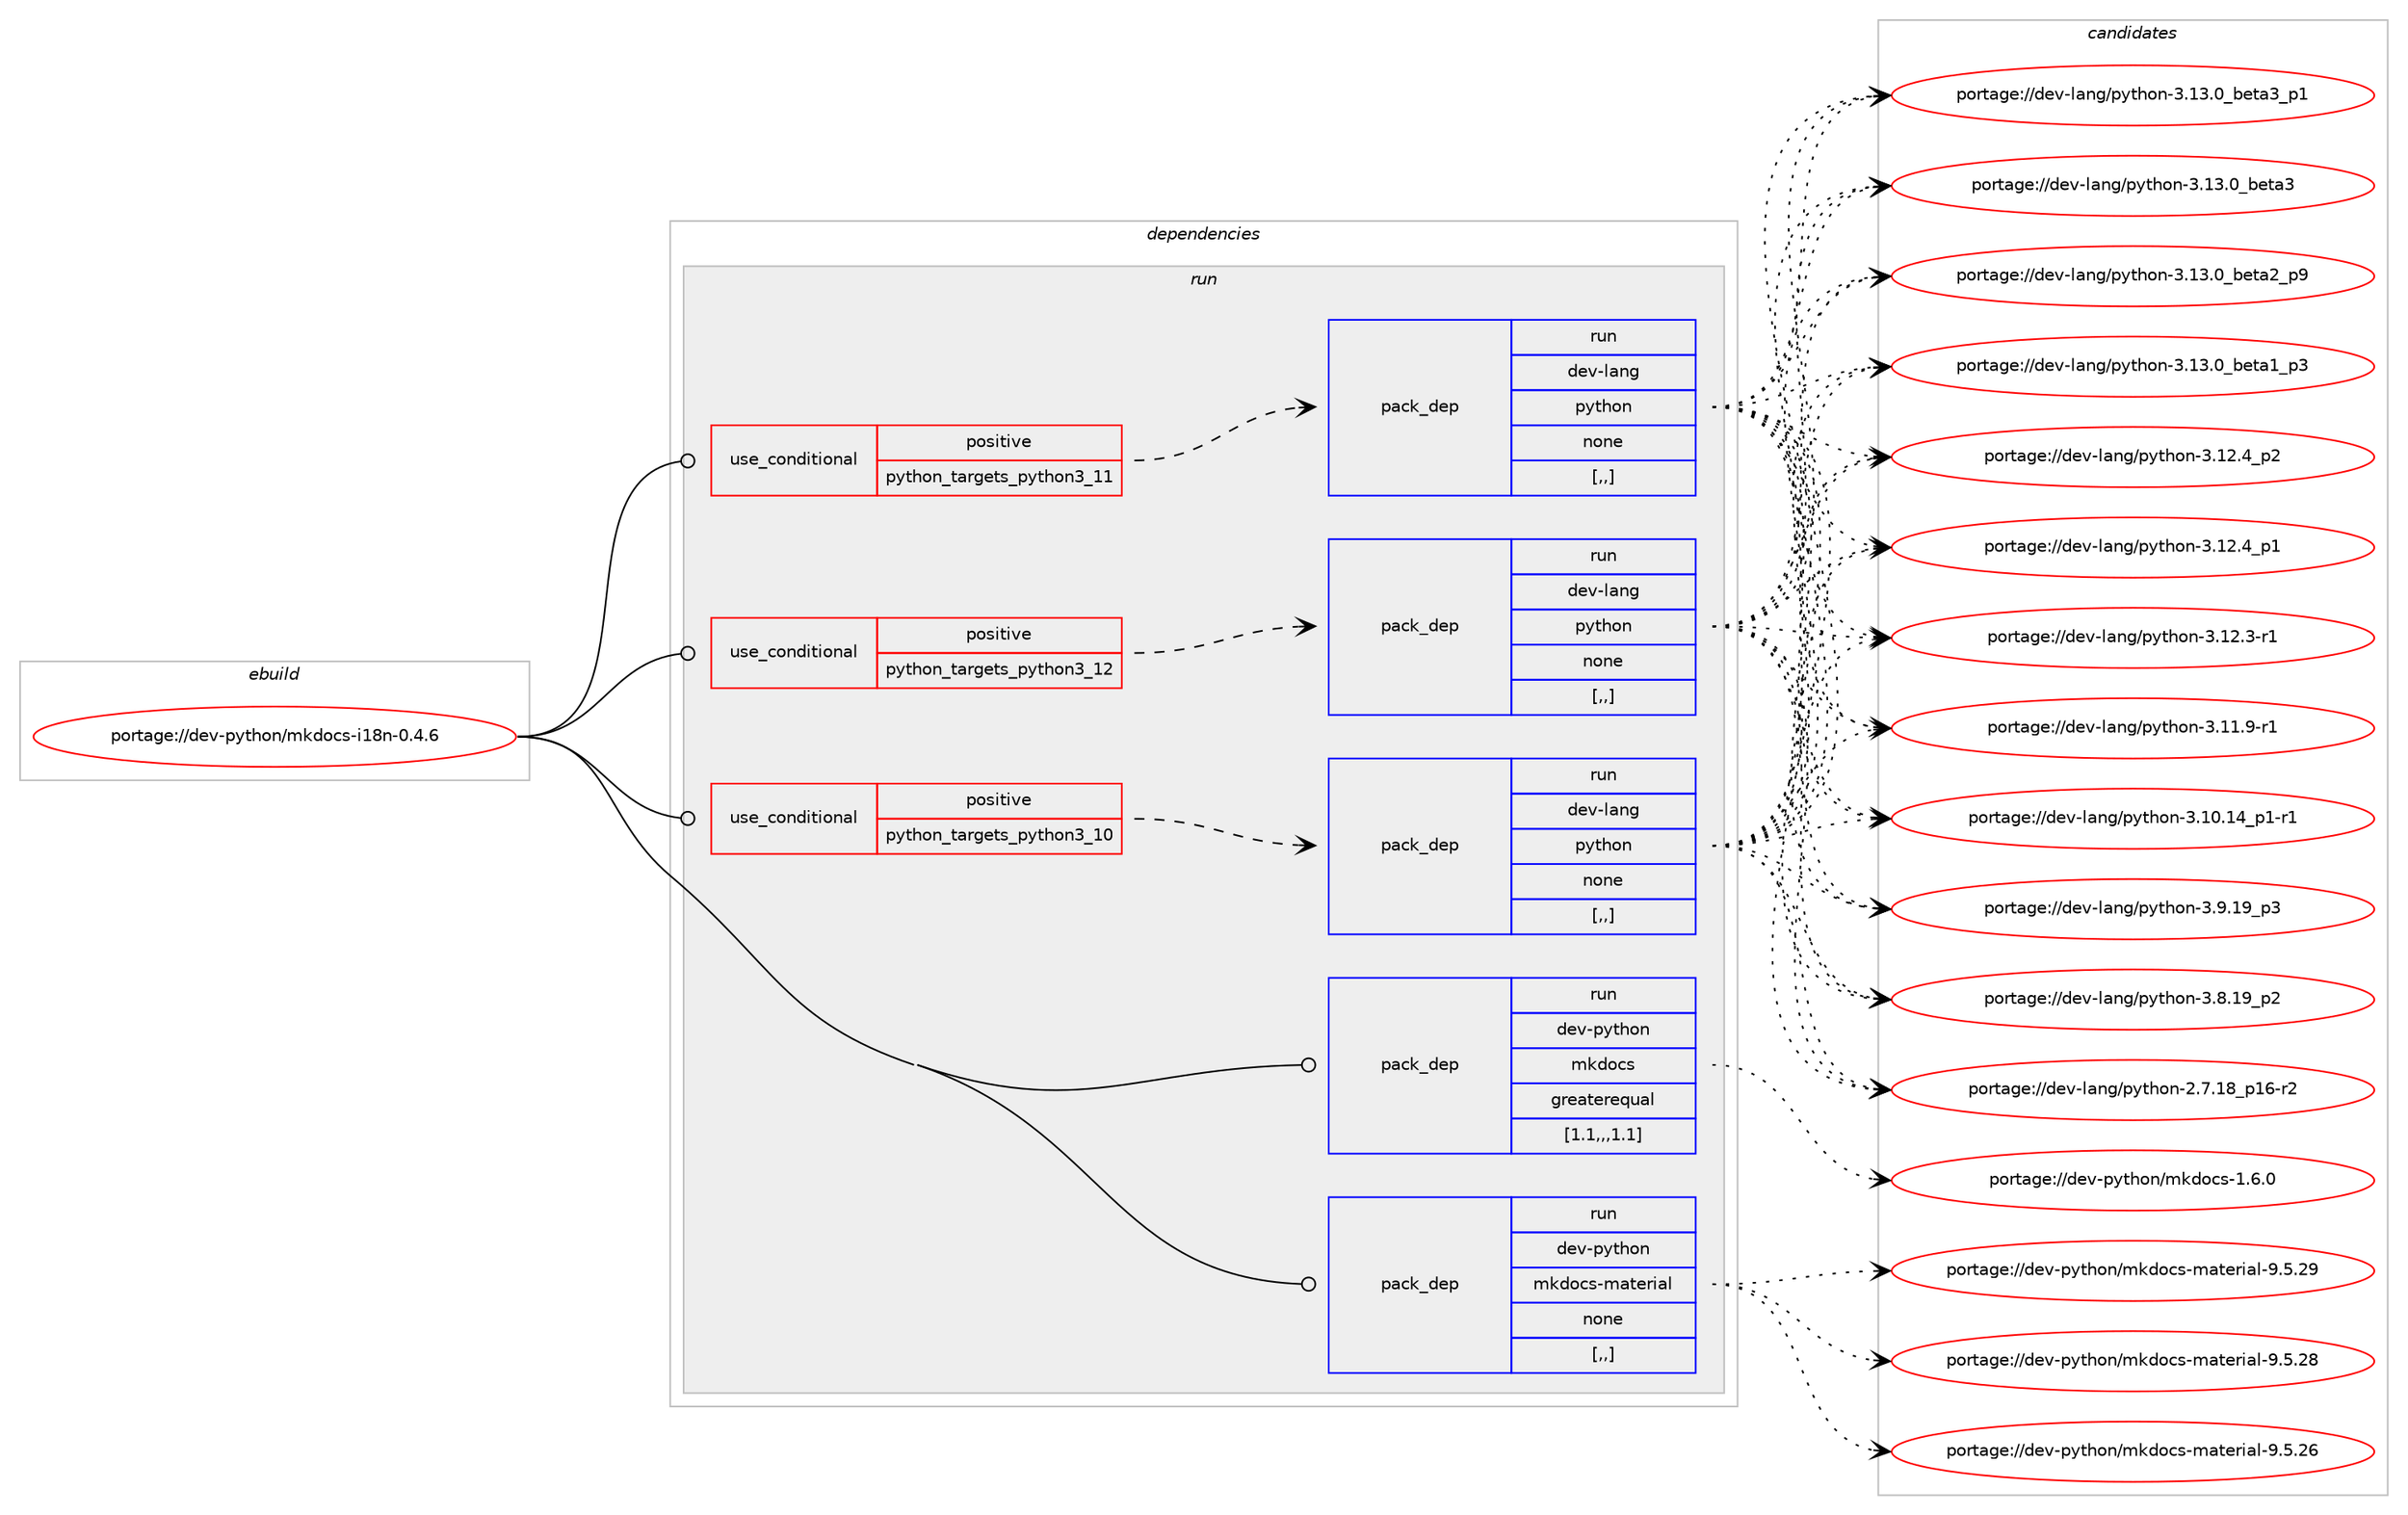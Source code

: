 digraph prolog {

# *************
# Graph options
# *************

newrank=true;
concentrate=true;
compound=true;
graph [rankdir=LR,fontname=Helvetica,fontsize=10,ranksep=1.5];#, ranksep=2.5, nodesep=0.2];
edge  [arrowhead=vee];
node  [fontname=Helvetica,fontsize=10];

# **********
# The ebuild
# **********

subgraph cluster_leftcol {
color=gray;
label=<<i>ebuild</i>>;
id [label="portage://dev-python/mkdocs-i18n-0.4.6", color=red, width=4, href="../dev-python/mkdocs-i18n-0.4.6.svg"];
}

# ****************
# The dependencies
# ****************

subgraph cluster_midcol {
color=gray;
label=<<i>dependencies</i>>;
subgraph cluster_compile {
fillcolor="#eeeeee";
style=filled;
label=<<i>compile</i>>;
}
subgraph cluster_compileandrun {
fillcolor="#eeeeee";
style=filled;
label=<<i>compile and run</i>>;
}
subgraph cluster_run {
fillcolor="#eeeeee";
style=filled;
label=<<i>run</i>>;
subgraph cond34801 {
dependency151109 [label=<<TABLE BORDER="0" CELLBORDER="1" CELLSPACING="0" CELLPADDING="4"><TR><TD ROWSPAN="3" CELLPADDING="10">use_conditional</TD></TR><TR><TD>positive</TD></TR><TR><TD>python_targets_python3_10</TD></TR></TABLE>>, shape=none, color=red];
subgraph pack115059 {
dependency151110 [label=<<TABLE BORDER="0" CELLBORDER="1" CELLSPACING="0" CELLPADDING="4" WIDTH="220"><TR><TD ROWSPAN="6" CELLPADDING="30">pack_dep</TD></TR><TR><TD WIDTH="110">run</TD></TR><TR><TD>dev-lang</TD></TR><TR><TD>python</TD></TR><TR><TD>none</TD></TR><TR><TD>[,,]</TD></TR></TABLE>>, shape=none, color=blue];
}
dependency151109:e -> dependency151110:w [weight=20,style="dashed",arrowhead="vee"];
}
id:e -> dependency151109:w [weight=20,style="solid",arrowhead="odot"];
subgraph cond34802 {
dependency151111 [label=<<TABLE BORDER="0" CELLBORDER="1" CELLSPACING="0" CELLPADDING="4"><TR><TD ROWSPAN="3" CELLPADDING="10">use_conditional</TD></TR><TR><TD>positive</TD></TR><TR><TD>python_targets_python3_11</TD></TR></TABLE>>, shape=none, color=red];
subgraph pack115060 {
dependency151112 [label=<<TABLE BORDER="0" CELLBORDER="1" CELLSPACING="0" CELLPADDING="4" WIDTH="220"><TR><TD ROWSPAN="6" CELLPADDING="30">pack_dep</TD></TR><TR><TD WIDTH="110">run</TD></TR><TR><TD>dev-lang</TD></TR><TR><TD>python</TD></TR><TR><TD>none</TD></TR><TR><TD>[,,]</TD></TR></TABLE>>, shape=none, color=blue];
}
dependency151111:e -> dependency151112:w [weight=20,style="dashed",arrowhead="vee"];
}
id:e -> dependency151111:w [weight=20,style="solid",arrowhead="odot"];
subgraph cond34803 {
dependency151113 [label=<<TABLE BORDER="0" CELLBORDER="1" CELLSPACING="0" CELLPADDING="4"><TR><TD ROWSPAN="3" CELLPADDING="10">use_conditional</TD></TR><TR><TD>positive</TD></TR><TR><TD>python_targets_python3_12</TD></TR></TABLE>>, shape=none, color=red];
subgraph pack115061 {
dependency151114 [label=<<TABLE BORDER="0" CELLBORDER="1" CELLSPACING="0" CELLPADDING="4" WIDTH="220"><TR><TD ROWSPAN="6" CELLPADDING="30">pack_dep</TD></TR><TR><TD WIDTH="110">run</TD></TR><TR><TD>dev-lang</TD></TR><TR><TD>python</TD></TR><TR><TD>none</TD></TR><TR><TD>[,,]</TD></TR></TABLE>>, shape=none, color=blue];
}
dependency151113:e -> dependency151114:w [weight=20,style="dashed",arrowhead="vee"];
}
id:e -> dependency151113:w [weight=20,style="solid",arrowhead="odot"];
subgraph pack115062 {
dependency151115 [label=<<TABLE BORDER="0" CELLBORDER="1" CELLSPACING="0" CELLPADDING="4" WIDTH="220"><TR><TD ROWSPAN="6" CELLPADDING="30">pack_dep</TD></TR><TR><TD WIDTH="110">run</TD></TR><TR><TD>dev-python</TD></TR><TR><TD>mkdocs</TD></TR><TR><TD>greaterequal</TD></TR><TR><TD>[1.1,,,1.1]</TD></TR></TABLE>>, shape=none, color=blue];
}
id:e -> dependency151115:w [weight=20,style="solid",arrowhead="odot"];
subgraph pack115063 {
dependency151116 [label=<<TABLE BORDER="0" CELLBORDER="1" CELLSPACING="0" CELLPADDING="4" WIDTH="220"><TR><TD ROWSPAN="6" CELLPADDING="30">pack_dep</TD></TR><TR><TD WIDTH="110">run</TD></TR><TR><TD>dev-python</TD></TR><TR><TD>mkdocs-material</TD></TR><TR><TD>none</TD></TR><TR><TD>[,,]</TD></TR></TABLE>>, shape=none, color=blue];
}
id:e -> dependency151116:w [weight=20,style="solid",arrowhead="odot"];
}
}

# **************
# The candidates
# **************

subgraph cluster_choices {
rank=same;
color=gray;
label=<<i>candidates</i>>;

subgraph choice115059 {
color=black;
nodesep=1;
choice10010111845108971101034711212111610411111045514649514648959810111697519511249 [label="portage://dev-lang/python-3.13.0_beta3_p1", color=red, width=4,href="../dev-lang/python-3.13.0_beta3_p1.svg"];
choice1001011184510897110103471121211161041111104551464951464895981011169751 [label="portage://dev-lang/python-3.13.0_beta3", color=red, width=4,href="../dev-lang/python-3.13.0_beta3.svg"];
choice10010111845108971101034711212111610411111045514649514648959810111697509511257 [label="portage://dev-lang/python-3.13.0_beta2_p9", color=red, width=4,href="../dev-lang/python-3.13.0_beta2_p9.svg"];
choice10010111845108971101034711212111610411111045514649514648959810111697499511251 [label="portage://dev-lang/python-3.13.0_beta1_p3", color=red, width=4,href="../dev-lang/python-3.13.0_beta1_p3.svg"];
choice100101118451089711010347112121116104111110455146495046529511250 [label="portage://dev-lang/python-3.12.4_p2", color=red, width=4,href="../dev-lang/python-3.12.4_p2.svg"];
choice100101118451089711010347112121116104111110455146495046529511249 [label="portage://dev-lang/python-3.12.4_p1", color=red, width=4,href="../dev-lang/python-3.12.4_p1.svg"];
choice100101118451089711010347112121116104111110455146495046514511449 [label="portage://dev-lang/python-3.12.3-r1", color=red, width=4,href="../dev-lang/python-3.12.3-r1.svg"];
choice100101118451089711010347112121116104111110455146494946574511449 [label="portage://dev-lang/python-3.11.9-r1", color=red, width=4,href="../dev-lang/python-3.11.9-r1.svg"];
choice100101118451089711010347112121116104111110455146494846495295112494511449 [label="portage://dev-lang/python-3.10.14_p1-r1", color=red, width=4,href="../dev-lang/python-3.10.14_p1-r1.svg"];
choice100101118451089711010347112121116104111110455146574649579511251 [label="portage://dev-lang/python-3.9.19_p3", color=red, width=4,href="../dev-lang/python-3.9.19_p3.svg"];
choice100101118451089711010347112121116104111110455146564649579511250 [label="portage://dev-lang/python-3.8.19_p2", color=red, width=4,href="../dev-lang/python-3.8.19_p2.svg"];
choice100101118451089711010347112121116104111110455046554649569511249544511450 [label="portage://dev-lang/python-2.7.18_p16-r2", color=red, width=4,href="../dev-lang/python-2.7.18_p16-r2.svg"];
dependency151110:e -> choice10010111845108971101034711212111610411111045514649514648959810111697519511249:w [style=dotted,weight="100"];
dependency151110:e -> choice1001011184510897110103471121211161041111104551464951464895981011169751:w [style=dotted,weight="100"];
dependency151110:e -> choice10010111845108971101034711212111610411111045514649514648959810111697509511257:w [style=dotted,weight="100"];
dependency151110:e -> choice10010111845108971101034711212111610411111045514649514648959810111697499511251:w [style=dotted,weight="100"];
dependency151110:e -> choice100101118451089711010347112121116104111110455146495046529511250:w [style=dotted,weight="100"];
dependency151110:e -> choice100101118451089711010347112121116104111110455146495046529511249:w [style=dotted,weight="100"];
dependency151110:e -> choice100101118451089711010347112121116104111110455146495046514511449:w [style=dotted,weight="100"];
dependency151110:e -> choice100101118451089711010347112121116104111110455146494946574511449:w [style=dotted,weight="100"];
dependency151110:e -> choice100101118451089711010347112121116104111110455146494846495295112494511449:w [style=dotted,weight="100"];
dependency151110:e -> choice100101118451089711010347112121116104111110455146574649579511251:w [style=dotted,weight="100"];
dependency151110:e -> choice100101118451089711010347112121116104111110455146564649579511250:w [style=dotted,weight="100"];
dependency151110:e -> choice100101118451089711010347112121116104111110455046554649569511249544511450:w [style=dotted,weight="100"];
}
subgraph choice115060 {
color=black;
nodesep=1;
choice10010111845108971101034711212111610411111045514649514648959810111697519511249 [label="portage://dev-lang/python-3.13.0_beta3_p1", color=red, width=4,href="../dev-lang/python-3.13.0_beta3_p1.svg"];
choice1001011184510897110103471121211161041111104551464951464895981011169751 [label="portage://dev-lang/python-3.13.0_beta3", color=red, width=4,href="../dev-lang/python-3.13.0_beta3.svg"];
choice10010111845108971101034711212111610411111045514649514648959810111697509511257 [label="portage://dev-lang/python-3.13.0_beta2_p9", color=red, width=4,href="../dev-lang/python-3.13.0_beta2_p9.svg"];
choice10010111845108971101034711212111610411111045514649514648959810111697499511251 [label="portage://dev-lang/python-3.13.0_beta1_p3", color=red, width=4,href="../dev-lang/python-3.13.0_beta1_p3.svg"];
choice100101118451089711010347112121116104111110455146495046529511250 [label="portage://dev-lang/python-3.12.4_p2", color=red, width=4,href="../dev-lang/python-3.12.4_p2.svg"];
choice100101118451089711010347112121116104111110455146495046529511249 [label="portage://dev-lang/python-3.12.4_p1", color=red, width=4,href="../dev-lang/python-3.12.4_p1.svg"];
choice100101118451089711010347112121116104111110455146495046514511449 [label="portage://dev-lang/python-3.12.3-r1", color=red, width=4,href="../dev-lang/python-3.12.3-r1.svg"];
choice100101118451089711010347112121116104111110455146494946574511449 [label="portage://dev-lang/python-3.11.9-r1", color=red, width=4,href="../dev-lang/python-3.11.9-r1.svg"];
choice100101118451089711010347112121116104111110455146494846495295112494511449 [label="portage://dev-lang/python-3.10.14_p1-r1", color=red, width=4,href="../dev-lang/python-3.10.14_p1-r1.svg"];
choice100101118451089711010347112121116104111110455146574649579511251 [label="portage://dev-lang/python-3.9.19_p3", color=red, width=4,href="../dev-lang/python-3.9.19_p3.svg"];
choice100101118451089711010347112121116104111110455146564649579511250 [label="portage://dev-lang/python-3.8.19_p2", color=red, width=4,href="../dev-lang/python-3.8.19_p2.svg"];
choice100101118451089711010347112121116104111110455046554649569511249544511450 [label="portage://dev-lang/python-2.7.18_p16-r2", color=red, width=4,href="../dev-lang/python-2.7.18_p16-r2.svg"];
dependency151112:e -> choice10010111845108971101034711212111610411111045514649514648959810111697519511249:w [style=dotted,weight="100"];
dependency151112:e -> choice1001011184510897110103471121211161041111104551464951464895981011169751:w [style=dotted,weight="100"];
dependency151112:e -> choice10010111845108971101034711212111610411111045514649514648959810111697509511257:w [style=dotted,weight="100"];
dependency151112:e -> choice10010111845108971101034711212111610411111045514649514648959810111697499511251:w [style=dotted,weight="100"];
dependency151112:e -> choice100101118451089711010347112121116104111110455146495046529511250:w [style=dotted,weight="100"];
dependency151112:e -> choice100101118451089711010347112121116104111110455146495046529511249:w [style=dotted,weight="100"];
dependency151112:e -> choice100101118451089711010347112121116104111110455146495046514511449:w [style=dotted,weight="100"];
dependency151112:e -> choice100101118451089711010347112121116104111110455146494946574511449:w [style=dotted,weight="100"];
dependency151112:e -> choice100101118451089711010347112121116104111110455146494846495295112494511449:w [style=dotted,weight="100"];
dependency151112:e -> choice100101118451089711010347112121116104111110455146574649579511251:w [style=dotted,weight="100"];
dependency151112:e -> choice100101118451089711010347112121116104111110455146564649579511250:w [style=dotted,weight="100"];
dependency151112:e -> choice100101118451089711010347112121116104111110455046554649569511249544511450:w [style=dotted,weight="100"];
}
subgraph choice115061 {
color=black;
nodesep=1;
choice10010111845108971101034711212111610411111045514649514648959810111697519511249 [label="portage://dev-lang/python-3.13.0_beta3_p1", color=red, width=4,href="../dev-lang/python-3.13.0_beta3_p1.svg"];
choice1001011184510897110103471121211161041111104551464951464895981011169751 [label="portage://dev-lang/python-3.13.0_beta3", color=red, width=4,href="../dev-lang/python-3.13.0_beta3.svg"];
choice10010111845108971101034711212111610411111045514649514648959810111697509511257 [label="portage://dev-lang/python-3.13.0_beta2_p9", color=red, width=4,href="../dev-lang/python-3.13.0_beta2_p9.svg"];
choice10010111845108971101034711212111610411111045514649514648959810111697499511251 [label="portage://dev-lang/python-3.13.0_beta1_p3", color=red, width=4,href="../dev-lang/python-3.13.0_beta1_p3.svg"];
choice100101118451089711010347112121116104111110455146495046529511250 [label="portage://dev-lang/python-3.12.4_p2", color=red, width=4,href="../dev-lang/python-3.12.4_p2.svg"];
choice100101118451089711010347112121116104111110455146495046529511249 [label="portage://dev-lang/python-3.12.4_p1", color=red, width=4,href="../dev-lang/python-3.12.4_p1.svg"];
choice100101118451089711010347112121116104111110455146495046514511449 [label="portage://dev-lang/python-3.12.3-r1", color=red, width=4,href="../dev-lang/python-3.12.3-r1.svg"];
choice100101118451089711010347112121116104111110455146494946574511449 [label="portage://dev-lang/python-3.11.9-r1", color=red, width=4,href="../dev-lang/python-3.11.9-r1.svg"];
choice100101118451089711010347112121116104111110455146494846495295112494511449 [label="portage://dev-lang/python-3.10.14_p1-r1", color=red, width=4,href="../dev-lang/python-3.10.14_p1-r1.svg"];
choice100101118451089711010347112121116104111110455146574649579511251 [label="portage://dev-lang/python-3.9.19_p3", color=red, width=4,href="../dev-lang/python-3.9.19_p3.svg"];
choice100101118451089711010347112121116104111110455146564649579511250 [label="portage://dev-lang/python-3.8.19_p2", color=red, width=4,href="../dev-lang/python-3.8.19_p2.svg"];
choice100101118451089711010347112121116104111110455046554649569511249544511450 [label="portage://dev-lang/python-2.7.18_p16-r2", color=red, width=4,href="../dev-lang/python-2.7.18_p16-r2.svg"];
dependency151114:e -> choice10010111845108971101034711212111610411111045514649514648959810111697519511249:w [style=dotted,weight="100"];
dependency151114:e -> choice1001011184510897110103471121211161041111104551464951464895981011169751:w [style=dotted,weight="100"];
dependency151114:e -> choice10010111845108971101034711212111610411111045514649514648959810111697509511257:w [style=dotted,weight="100"];
dependency151114:e -> choice10010111845108971101034711212111610411111045514649514648959810111697499511251:w [style=dotted,weight="100"];
dependency151114:e -> choice100101118451089711010347112121116104111110455146495046529511250:w [style=dotted,weight="100"];
dependency151114:e -> choice100101118451089711010347112121116104111110455146495046529511249:w [style=dotted,weight="100"];
dependency151114:e -> choice100101118451089711010347112121116104111110455146495046514511449:w [style=dotted,weight="100"];
dependency151114:e -> choice100101118451089711010347112121116104111110455146494946574511449:w [style=dotted,weight="100"];
dependency151114:e -> choice100101118451089711010347112121116104111110455146494846495295112494511449:w [style=dotted,weight="100"];
dependency151114:e -> choice100101118451089711010347112121116104111110455146574649579511251:w [style=dotted,weight="100"];
dependency151114:e -> choice100101118451089711010347112121116104111110455146564649579511250:w [style=dotted,weight="100"];
dependency151114:e -> choice100101118451089711010347112121116104111110455046554649569511249544511450:w [style=dotted,weight="100"];
}
subgraph choice115062 {
color=black;
nodesep=1;
choice100101118451121211161041111104710910710011199115454946544648 [label="portage://dev-python/mkdocs-1.6.0", color=red, width=4,href="../dev-python/mkdocs-1.6.0.svg"];
dependency151115:e -> choice100101118451121211161041111104710910710011199115454946544648:w [style=dotted,weight="100"];
}
subgraph choice115063 {
color=black;
nodesep=1;
choice10010111845112121116104111110471091071001119911545109971161011141059710845574653465057 [label="portage://dev-python/mkdocs-material-9.5.29", color=red, width=4,href="../dev-python/mkdocs-material-9.5.29.svg"];
choice10010111845112121116104111110471091071001119911545109971161011141059710845574653465056 [label="portage://dev-python/mkdocs-material-9.5.28", color=red, width=4,href="../dev-python/mkdocs-material-9.5.28.svg"];
choice10010111845112121116104111110471091071001119911545109971161011141059710845574653465054 [label="portage://dev-python/mkdocs-material-9.5.26", color=red, width=4,href="../dev-python/mkdocs-material-9.5.26.svg"];
dependency151116:e -> choice10010111845112121116104111110471091071001119911545109971161011141059710845574653465057:w [style=dotted,weight="100"];
dependency151116:e -> choice10010111845112121116104111110471091071001119911545109971161011141059710845574653465056:w [style=dotted,weight="100"];
dependency151116:e -> choice10010111845112121116104111110471091071001119911545109971161011141059710845574653465054:w [style=dotted,weight="100"];
}
}

}
